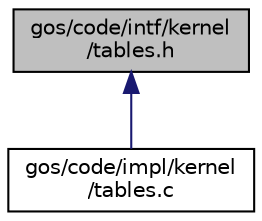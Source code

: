 digraph "gos/code/intf/kernel/tables.h"
{
 // LATEX_PDF_SIZE
  edge [fontname="Helvetica",fontsize="10",labelfontname="Helvetica",labelfontsize="10"];
  node [fontname="Helvetica",fontsize="10",shape=record];
  Node1 [label="gos/code/intf/kernel\l/tables.h",height=0.2,width=0.4,color="black", fillcolor="grey75", style="filled", fontcolor="black",tooltip="This file will contain the definition and methods to load / create / read the tables that the process..."];
  Node1 -> Node2 [dir="back",color="midnightblue",fontsize="10",style="solid",fontname="Helvetica"];
  Node2 [label="gos/code/impl/kernel\l/tables.c",height=0.2,width=0.4,color="black", fillcolor="white", style="filled",URL="$tables_8c.html",tooltip="This file will set up the three memory-tables used by x86-processors: the Global Descriptor Table,..."];
}
